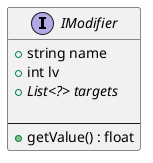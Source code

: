 @startuml Modifier
interface IModifier {
    +string name
    +int lv
    {abstract} +List<?> targets

    ---
    +getValue() : float
}

@enduml